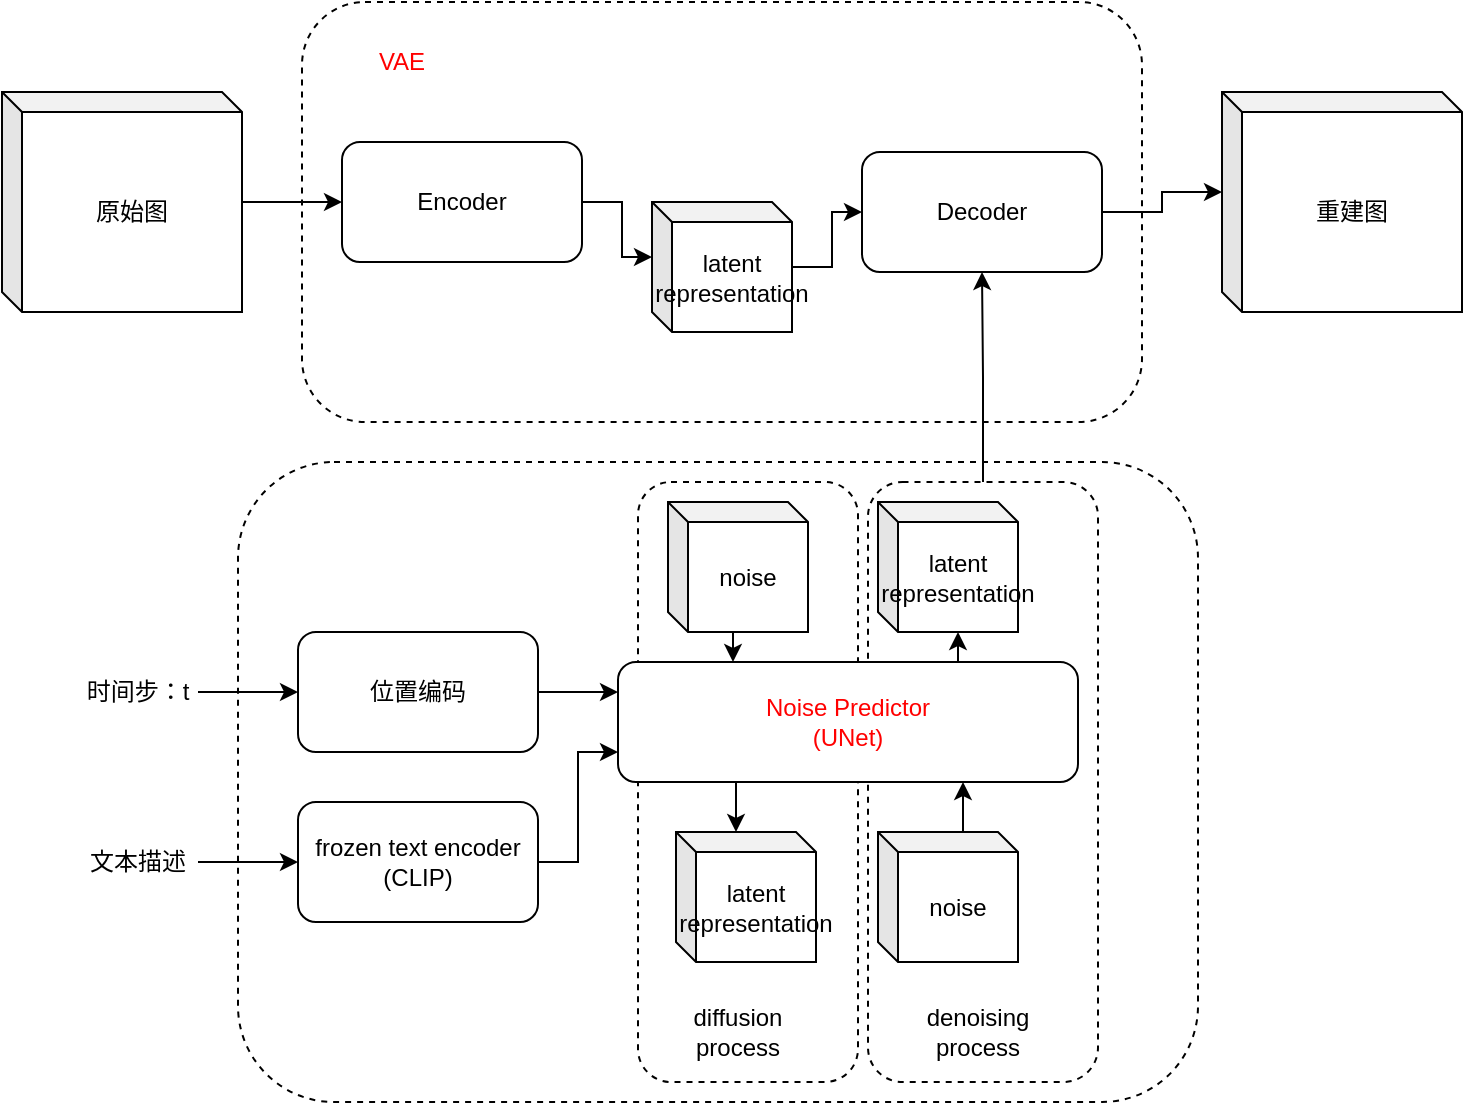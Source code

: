 <mxfile version="21.3.5" type="github">
  <diagram name="第 1 页" id="HYZAaRW8ASHUZ5Ly0_5t">
    <mxGraphModel dx="1302" dy="682" grid="1" gridSize="10" guides="1" tooltips="1" connect="1" arrows="1" fold="1" page="1" pageScale="1" pageWidth="827" pageHeight="1169" math="0" shadow="0">
      <root>
        <mxCell id="0" />
        <mxCell id="1" parent="0" />
        <mxCell id="HpYP5ybebZDDmazZ3Tuc-37" value="" style="rounded=1;whiteSpace=wrap;html=1;fillColor=default;dashed=1;" vertex="1" parent="1">
          <mxGeometry x="158" y="350" width="480" height="320" as="geometry" />
        </mxCell>
        <mxCell id="HpYP5ybebZDDmazZ3Tuc-4" value="" style="rounded=1;whiteSpace=wrap;html=1;fillColor=default;dashed=1;" vertex="1" parent="1">
          <mxGeometry x="190" y="120" width="420" height="210" as="geometry" />
        </mxCell>
        <mxCell id="HpYP5ybebZDDmazZ3Tuc-7" style="edgeStyle=orthogonalEdgeStyle;rounded=0;orthogonalLoop=1;jettySize=auto;html=1;entryX=0;entryY=0;entryDx=0;entryDy=27.5;entryPerimeter=0;" edge="1" parent="1" source="HpYP5ybebZDDmazZ3Tuc-1" target="HpYP5ybebZDDmazZ3Tuc-5">
          <mxGeometry relative="1" as="geometry" />
        </mxCell>
        <mxCell id="HpYP5ybebZDDmazZ3Tuc-1" value="Encoder" style="rounded=1;whiteSpace=wrap;html=1;" vertex="1" parent="1">
          <mxGeometry x="210" y="190" width="120" height="60" as="geometry" />
        </mxCell>
        <mxCell id="HpYP5ybebZDDmazZ3Tuc-6" style="edgeStyle=orthogonalEdgeStyle;rounded=0;orthogonalLoop=1;jettySize=auto;html=1;" edge="1" parent="1" source="HpYP5ybebZDDmazZ3Tuc-2" target="HpYP5ybebZDDmazZ3Tuc-1">
          <mxGeometry relative="1" as="geometry" />
        </mxCell>
        <mxCell id="HpYP5ybebZDDmazZ3Tuc-2" value="原始图" style="shape=cube;whiteSpace=wrap;html=1;boundedLbl=1;backgroundOutline=1;darkOpacity=0.05;darkOpacity2=0.1;size=10;" vertex="1" parent="1">
          <mxGeometry x="40" y="165" width="120" height="110" as="geometry" />
        </mxCell>
        <mxCell id="HpYP5ybebZDDmazZ3Tuc-11" style="edgeStyle=orthogonalEdgeStyle;rounded=0;orthogonalLoop=1;jettySize=auto;html=1;entryX=0;entryY=0;entryDx=0;entryDy=50;entryPerimeter=0;" edge="1" parent="1" source="HpYP5ybebZDDmazZ3Tuc-3" target="HpYP5ybebZDDmazZ3Tuc-10">
          <mxGeometry relative="1" as="geometry" />
        </mxCell>
        <mxCell id="HpYP5ybebZDDmazZ3Tuc-3" value="Decoder" style="rounded=1;whiteSpace=wrap;html=1;" vertex="1" parent="1">
          <mxGeometry x="470" y="195" width="120" height="60" as="geometry" />
        </mxCell>
        <mxCell id="HpYP5ybebZDDmazZ3Tuc-8" style="edgeStyle=orthogonalEdgeStyle;rounded=0;orthogonalLoop=1;jettySize=auto;html=1;entryX=0;entryY=0.5;entryDx=0;entryDy=0;" edge="1" parent="1" source="HpYP5ybebZDDmazZ3Tuc-5" target="HpYP5ybebZDDmazZ3Tuc-3">
          <mxGeometry relative="1" as="geometry" />
        </mxCell>
        <mxCell id="HpYP5ybebZDDmazZ3Tuc-5" value="latent&lt;br&gt;representation" style="shape=cube;whiteSpace=wrap;html=1;boundedLbl=1;backgroundOutline=1;darkOpacity=0.05;darkOpacity2=0.1;size=10;" vertex="1" parent="1">
          <mxGeometry x="365" y="220" width="70" height="65" as="geometry" />
        </mxCell>
        <mxCell id="HpYP5ybebZDDmazZ3Tuc-10" value="重建图" style="shape=cube;whiteSpace=wrap;html=1;boundedLbl=1;backgroundOutline=1;darkOpacity=0.05;darkOpacity2=0.1;size=10;" vertex="1" parent="1">
          <mxGeometry x="650" y="165" width="120" height="110" as="geometry" />
        </mxCell>
        <mxCell id="HpYP5ybebZDDmazZ3Tuc-12" value="VAE" style="text;html=1;strokeColor=none;fillColor=none;align=center;verticalAlign=middle;whiteSpace=wrap;rounded=0;fontColor=#FF0000;" vertex="1" parent="1">
          <mxGeometry x="210" y="135" width="60" height="30" as="geometry" />
        </mxCell>
        <mxCell id="HpYP5ybebZDDmazZ3Tuc-42" style="edgeStyle=orthogonalEdgeStyle;rounded=0;orthogonalLoop=1;jettySize=auto;html=1;exitX=0.25;exitY=1;exitDx=0;exitDy=0;entryX=0;entryY=0;entryDx=30;entryDy=0;entryPerimeter=0;" edge="1" parent="1" source="HpYP5ybebZDDmazZ3Tuc-13" target="HpYP5ybebZDDmazZ3Tuc-26">
          <mxGeometry relative="1" as="geometry" />
        </mxCell>
        <mxCell id="HpYP5ybebZDDmazZ3Tuc-44" style="edgeStyle=orthogonalEdgeStyle;rounded=0;orthogonalLoop=1;jettySize=auto;html=1;exitX=0.75;exitY=0;exitDx=0;exitDy=0;entryX=0;entryY=0;entryDx=40;entryDy=65;entryPerimeter=0;" edge="1" parent="1" source="HpYP5ybebZDDmazZ3Tuc-13" target="HpYP5ybebZDDmazZ3Tuc-39">
          <mxGeometry relative="1" as="geometry" />
        </mxCell>
        <mxCell id="HpYP5ybebZDDmazZ3Tuc-18" style="edgeStyle=orthogonalEdgeStyle;rounded=0;orthogonalLoop=1;jettySize=auto;html=1;entryX=0;entryY=0.5;entryDx=0;entryDy=0;" edge="1" parent="1" source="HpYP5ybebZDDmazZ3Tuc-15" target="HpYP5ybebZDDmazZ3Tuc-17">
          <mxGeometry relative="1" as="geometry" />
        </mxCell>
        <mxCell id="HpYP5ybebZDDmazZ3Tuc-15" value="时间步：t" style="text;html=1;strokeColor=none;fillColor=none;align=center;verticalAlign=middle;whiteSpace=wrap;rounded=0;" vertex="1" parent="1">
          <mxGeometry x="78" y="450" width="60" height="30" as="geometry" />
        </mxCell>
        <mxCell id="HpYP5ybebZDDmazZ3Tuc-19" style="edgeStyle=orthogonalEdgeStyle;rounded=0;orthogonalLoop=1;jettySize=auto;html=1;entryX=0;entryY=0.25;entryDx=0;entryDy=0;" edge="1" parent="1" source="HpYP5ybebZDDmazZ3Tuc-17" target="HpYP5ybebZDDmazZ3Tuc-13">
          <mxGeometry relative="1" as="geometry" />
        </mxCell>
        <mxCell id="HpYP5ybebZDDmazZ3Tuc-17" value="位置编码" style="rounded=1;whiteSpace=wrap;html=1;" vertex="1" parent="1">
          <mxGeometry x="188" y="435" width="120" height="60" as="geometry" />
        </mxCell>
        <mxCell id="HpYP5ybebZDDmazZ3Tuc-20" style="edgeStyle=orthogonalEdgeStyle;rounded=0;orthogonalLoop=1;jettySize=auto;html=1;entryX=0;entryY=0.5;entryDx=0;entryDy=0;" edge="1" parent="1" source="HpYP5ybebZDDmazZ3Tuc-21" target="HpYP5ybebZDDmazZ3Tuc-23">
          <mxGeometry relative="1" as="geometry" />
        </mxCell>
        <mxCell id="HpYP5ybebZDDmazZ3Tuc-21" value="文本描述" style="text;html=1;strokeColor=none;fillColor=none;align=center;verticalAlign=middle;whiteSpace=wrap;rounded=0;" vertex="1" parent="1">
          <mxGeometry x="78" y="535" width="60" height="30" as="geometry" />
        </mxCell>
        <mxCell id="HpYP5ybebZDDmazZ3Tuc-24" style="edgeStyle=orthogonalEdgeStyle;rounded=0;orthogonalLoop=1;jettySize=auto;html=1;entryX=0;entryY=0.75;entryDx=0;entryDy=0;" edge="1" parent="1" source="HpYP5ybebZDDmazZ3Tuc-23" target="HpYP5ybebZDDmazZ3Tuc-13">
          <mxGeometry relative="1" as="geometry" />
        </mxCell>
        <mxCell id="HpYP5ybebZDDmazZ3Tuc-23" value="frozen text encoder&lt;br&gt;(CLIP)" style="rounded=1;whiteSpace=wrap;html=1;" vertex="1" parent="1">
          <mxGeometry x="188" y="520" width="120" height="60" as="geometry" />
        </mxCell>
        <mxCell id="HpYP5ybebZDDmazZ3Tuc-26" value="latent&lt;br&gt;representation" style="shape=cube;whiteSpace=wrap;html=1;boundedLbl=1;backgroundOutline=1;darkOpacity=0.05;darkOpacity2=0.1;size=10;" vertex="1" parent="1">
          <mxGeometry x="377" y="535" width="70" height="65" as="geometry" />
        </mxCell>
        <mxCell id="HpYP5ybebZDDmazZ3Tuc-41" style="edgeStyle=orthogonalEdgeStyle;rounded=0;orthogonalLoop=1;jettySize=auto;html=1;exitX=0;exitY=0;exitDx=40;exitDy=65;exitPerimeter=0;entryX=0.25;entryY=0;entryDx=0;entryDy=0;" edge="1" parent="1" source="HpYP5ybebZDDmazZ3Tuc-34" target="HpYP5ybebZDDmazZ3Tuc-13">
          <mxGeometry relative="1" as="geometry" />
        </mxCell>
        <mxCell id="HpYP5ybebZDDmazZ3Tuc-34" value="noise" style="shape=cube;whiteSpace=wrap;html=1;boundedLbl=1;backgroundOutline=1;darkOpacity=0.05;darkOpacity2=0.1;size=10;" vertex="1" parent="1">
          <mxGeometry x="373" y="370" width="70" height="65" as="geometry" />
        </mxCell>
        <mxCell id="HpYP5ybebZDDmazZ3Tuc-39" value="latent&lt;br&gt;representation" style="shape=cube;whiteSpace=wrap;html=1;boundedLbl=1;backgroundOutline=1;darkOpacity=0.05;darkOpacity2=0.1;size=10;" vertex="1" parent="1">
          <mxGeometry x="478" y="370" width="70" height="65" as="geometry" />
        </mxCell>
        <mxCell id="HpYP5ybebZDDmazZ3Tuc-43" style="edgeStyle=orthogonalEdgeStyle;rounded=0;orthogonalLoop=1;jettySize=auto;html=1;exitX=0;exitY=0;exitDx=30;exitDy=0;exitPerimeter=0;entryX=0.75;entryY=1;entryDx=0;entryDy=0;" edge="1" parent="1" source="HpYP5ybebZDDmazZ3Tuc-40" target="HpYP5ybebZDDmazZ3Tuc-13">
          <mxGeometry relative="1" as="geometry" />
        </mxCell>
        <mxCell id="HpYP5ybebZDDmazZ3Tuc-40" value="noise" style="shape=cube;whiteSpace=wrap;html=1;boundedLbl=1;backgroundOutline=1;darkOpacity=0.05;darkOpacity2=0.1;size=10;" vertex="1" parent="1">
          <mxGeometry x="478" y="535" width="70" height="65" as="geometry" />
        </mxCell>
        <mxCell id="HpYP5ybebZDDmazZ3Tuc-45" value="" style="rounded=1;whiteSpace=wrap;html=1;fillColor=none;dashed=1;" vertex="1" parent="1">
          <mxGeometry x="358" y="360" width="110" height="300" as="geometry" />
        </mxCell>
        <mxCell id="HpYP5ybebZDDmazZ3Tuc-50" style="edgeStyle=orthogonalEdgeStyle;rounded=0;orthogonalLoop=1;jettySize=auto;html=1;entryX=0.5;entryY=1;entryDx=0;entryDy=0;" edge="1" parent="1" source="HpYP5ybebZDDmazZ3Tuc-46" target="HpYP5ybebZDDmazZ3Tuc-3">
          <mxGeometry relative="1" as="geometry" />
        </mxCell>
        <mxCell id="HpYP5ybebZDDmazZ3Tuc-46" value="" style="rounded=1;whiteSpace=wrap;html=1;fillColor=none;dashed=1;" vertex="1" parent="1">
          <mxGeometry x="473" y="360" width="115" height="300" as="geometry" />
        </mxCell>
        <mxCell id="HpYP5ybebZDDmazZ3Tuc-47" value="diffusion process" style="text;html=1;strokeColor=none;fillColor=none;align=center;verticalAlign=middle;whiteSpace=wrap;rounded=0;" vertex="1" parent="1">
          <mxGeometry x="378" y="620" width="60" height="30" as="geometry" />
        </mxCell>
        <mxCell id="HpYP5ybebZDDmazZ3Tuc-48" value="denoising process" style="text;html=1;strokeColor=none;fillColor=none;align=center;verticalAlign=middle;whiteSpace=wrap;rounded=0;" vertex="1" parent="1">
          <mxGeometry x="498" y="620" width="60" height="30" as="geometry" />
        </mxCell>
        <mxCell id="HpYP5ybebZDDmazZ3Tuc-13" value="Noise Predictor&lt;br&gt;(UNet)" style="rounded=1;whiteSpace=wrap;html=1;fontColor=#FF0000;" vertex="1" parent="1">
          <mxGeometry x="348" y="450" width="230" height="60" as="geometry" />
        </mxCell>
      </root>
    </mxGraphModel>
  </diagram>
</mxfile>
